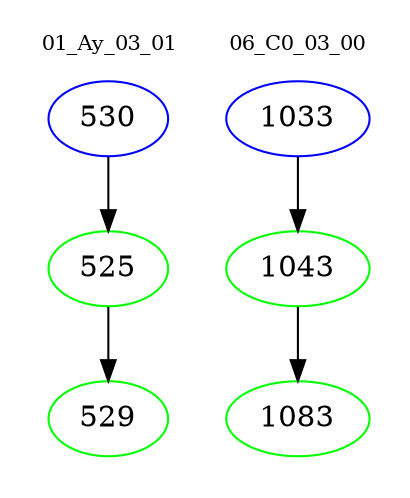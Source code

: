 digraph{
subgraph cluster_0 {
color = white
label = "01_Ay_03_01";
fontsize=10;
T0_530 [label="530", color="blue"]
T0_530 -> T0_525 [color="black"]
T0_525 [label="525", color="green"]
T0_525 -> T0_529 [color="black"]
T0_529 [label="529", color="green"]
}
subgraph cluster_1 {
color = white
label = "06_C0_03_00";
fontsize=10;
T1_1033 [label="1033", color="blue"]
T1_1033 -> T1_1043 [color="black"]
T1_1043 [label="1043", color="green"]
T1_1043 -> T1_1083 [color="black"]
T1_1083 [label="1083", color="green"]
}
}
